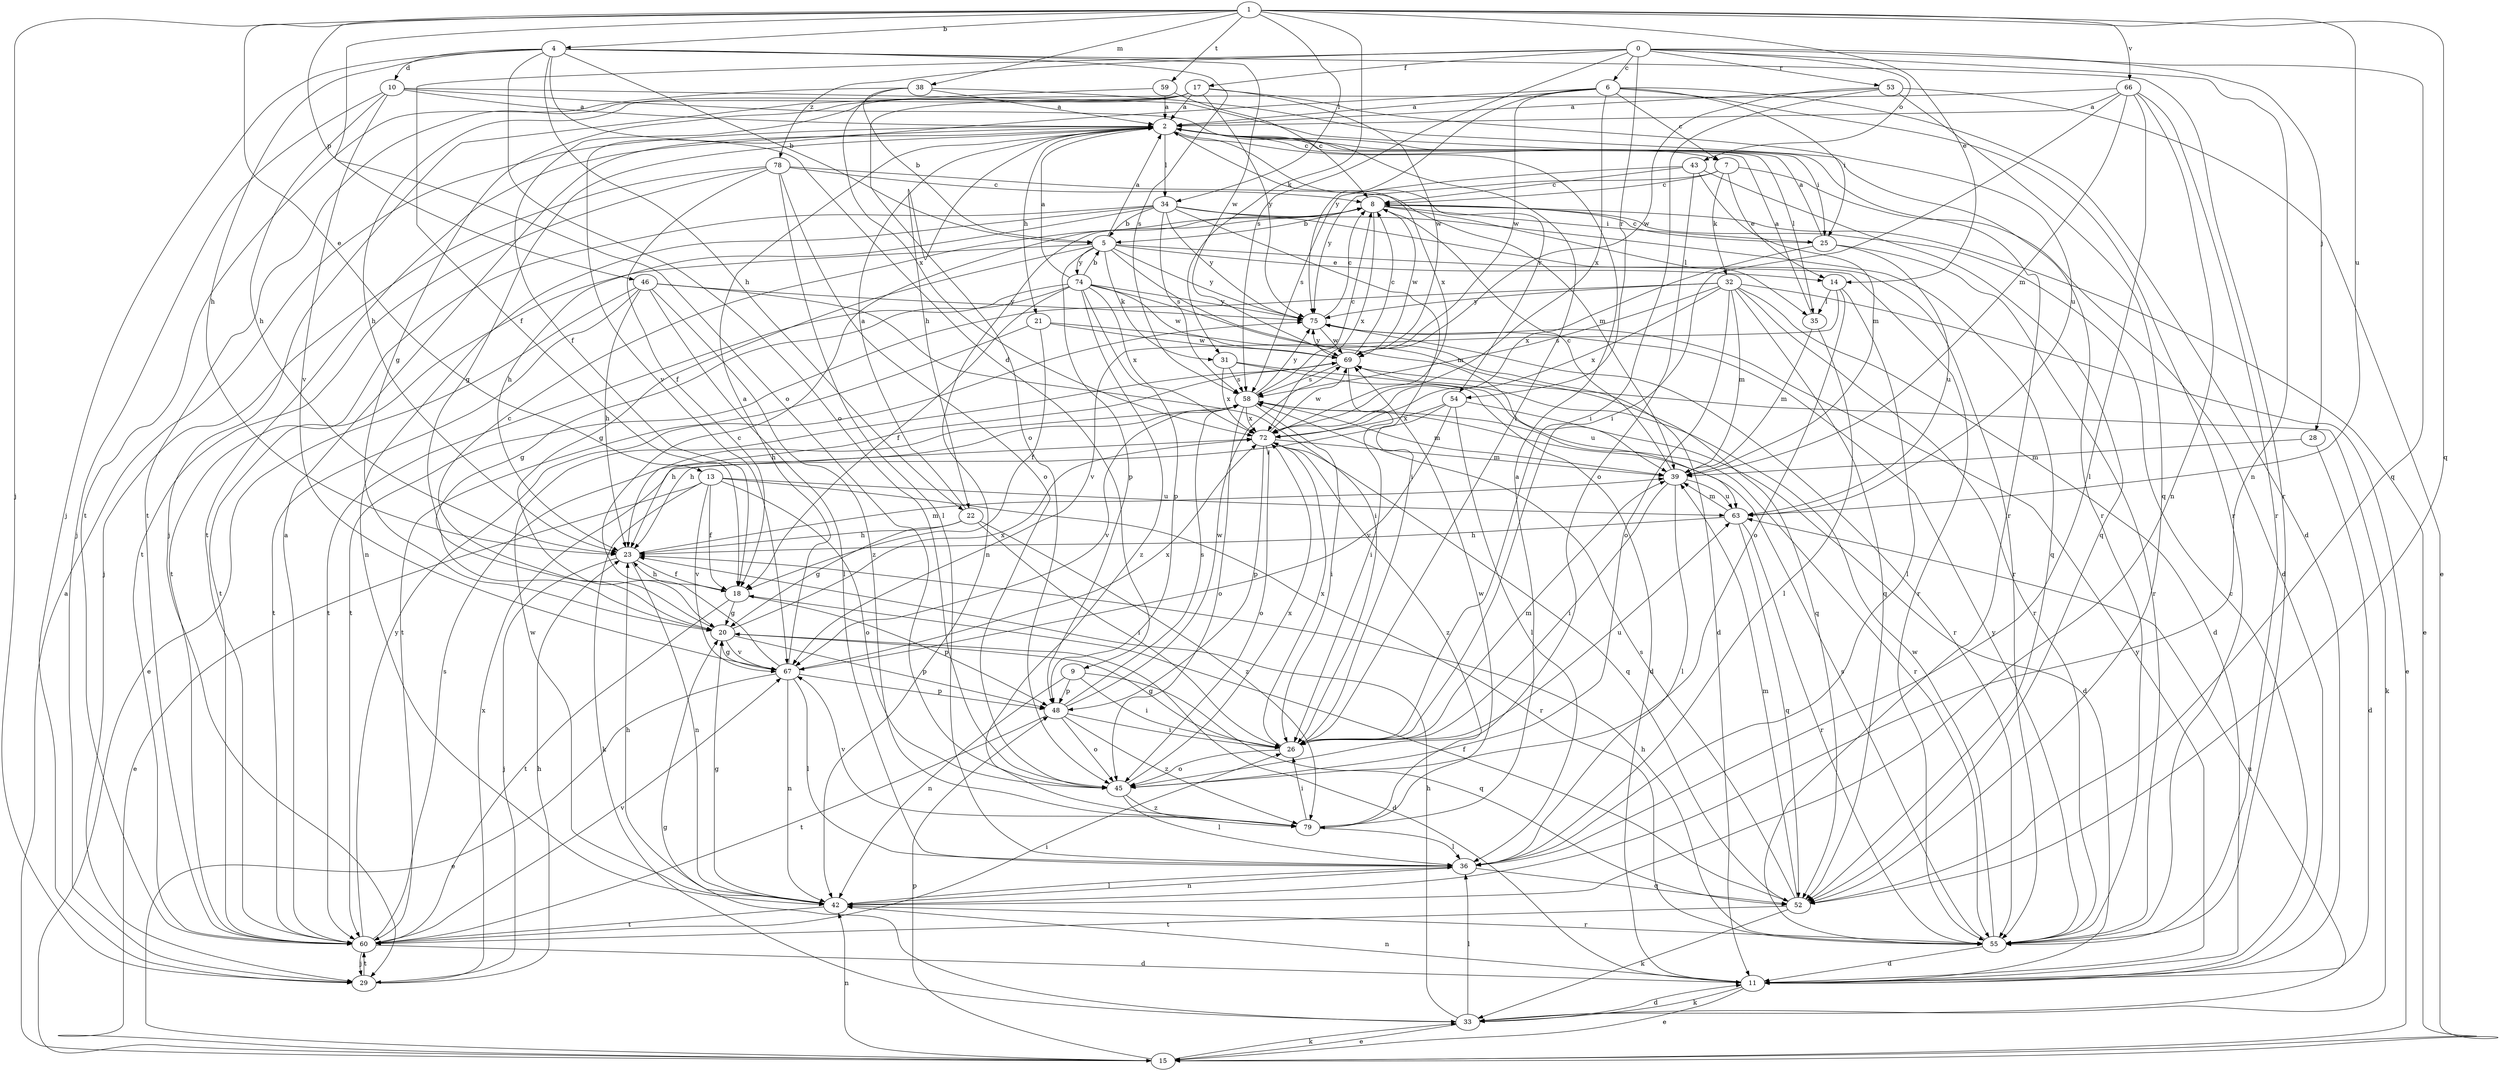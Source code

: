 strict digraph  {
0;
1;
2;
4;
5;
6;
7;
8;
9;
10;
11;
13;
14;
15;
17;
18;
20;
21;
22;
23;
25;
26;
28;
29;
31;
32;
33;
34;
35;
36;
38;
39;
42;
43;
45;
46;
48;
52;
53;
54;
55;
58;
59;
60;
63;
66;
67;
69;
72;
74;
75;
78;
79;
0 -> 6  [label=c];
0 -> 17  [label=f];
0 -> 18  [label=f];
0 -> 28  [label=j];
0 -> 42  [label=n];
0 -> 43  [label=o];
0 -> 52  [label=q];
0 -> 53  [label=r];
0 -> 54  [label=r];
0 -> 58  [label=s];
0 -> 78  [label=z];
1 -> 4  [label=b];
1 -> 13  [label=e];
1 -> 14  [label=e];
1 -> 29  [label=j];
1 -> 31  [label=k];
1 -> 34  [label=l];
1 -> 38  [label=m];
1 -> 45  [label=o];
1 -> 46  [label=p];
1 -> 52  [label=q];
1 -> 59  [label=t];
1 -> 63  [label=u];
1 -> 66  [label=v];
2 -> 7  [label=c];
2 -> 20  [label=g];
2 -> 21  [label=h];
2 -> 22  [label=h];
2 -> 25  [label=i];
2 -> 34  [label=l];
2 -> 35  [label=l];
2 -> 54  [label=r];
2 -> 60  [label=t];
2 -> 72  [label=x];
4 -> 5  [label=b];
4 -> 9  [label=d];
4 -> 10  [label=d];
4 -> 22  [label=h];
4 -> 23  [label=h];
4 -> 29  [label=j];
4 -> 45  [label=o];
4 -> 55  [label=r];
4 -> 58  [label=s];
4 -> 69  [label=w];
5 -> 2  [label=a];
5 -> 14  [label=e];
5 -> 20  [label=g];
5 -> 31  [label=k];
5 -> 39  [label=m];
5 -> 48  [label=p];
5 -> 55  [label=r];
5 -> 60  [label=t];
5 -> 74  [label=y];
5 -> 75  [label=y];
6 -> 2  [label=a];
6 -> 7  [label=c];
6 -> 11  [label=d];
6 -> 25  [label=i];
6 -> 55  [label=r];
6 -> 67  [label=v];
6 -> 69  [label=w];
6 -> 72  [label=x];
6 -> 75  [label=y];
7 -> 8  [label=c];
7 -> 11  [label=d];
7 -> 14  [label=e];
7 -> 32  [label=k];
7 -> 75  [label=y];
8 -> 5  [label=b];
8 -> 15  [label=e];
8 -> 25  [label=i];
8 -> 35  [label=l];
8 -> 42  [label=n];
8 -> 69  [label=w];
8 -> 72  [label=x];
9 -> 26  [label=i];
9 -> 42  [label=n];
9 -> 48  [label=p];
9 -> 52  [label=q];
10 -> 2  [label=a];
10 -> 23  [label=h];
10 -> 26  [label=i];
10 -> 29  [label=j];
10 -> 55  [label=r];
10 -> 67  [label=v];
11 -> 8  [label=c];
11 -> 15  [label=e];
11 -> 33  [label=k];
11 -> 42  [label=n];
11 -> 75  [label=y];
13 -> 15  [label=e];
13 -> 18  [label=f];
13 -> 33  [label=k];
13 -> 45  [label=o];
13 -> 55  [label=r];
13 -> 63  [label=u];
13 -> 67  [label=v];
14 -> 35  [label=l];
14 -> 36  [label=l];
14 -> 45  [label=o];
14 -> 67  [label=v];
15 -> 2  [label=a];
15 -> 33  [label=k];
15 -> 42  [label=n];
15 -> 48  [label=p];
17 -> 2  [label=a];
17 -> 18  [label=f];
17 -> 23  [label=h];
17 -> 45  [label=o];
17 -> 60  [label=t];
17 -> 63  [label=u];
17 -> 69  [label=w];
17 -> 75  [label=y];
18 -> 20  [label=g];
18 -> 23  [label=h];
18 -> 48  [label=p];
18 -> 60  [label=t];
20 -> 8  [label=c];
20 -> 11  [label=d];
20 -> 48  [label=p];
20 -> 67  [label=v];
20 -> 72  [label=x];
21 -> 18  [label=f];
21 -> 52  [label=q];
21 -> 60  [label=t];
21 -> 69  [label=w];
22 -> 2  [label=a];
22 -> 20  [label=g];
22 -> 23  [label=h];
22 -> 26  [label=i];
22 -> 79  [label=z];
23 -> 18  [label=f];
23 -> 29  [label=j];
23 -> 39  [label=m];
23 -> 42  [label=n];
25 -> 2  [label=a];
25 -> 8  [label=c];
25 -> 55  [label=r];
25 -> 63  [label=u];
25 -> 72  [label=x];
26 -> 20  [label=g];
26 -> 39  [label=m];
26 -> 45  [label=o];
26 -> 63  [label=u];
26 -> 72  [label=x];
28 -> 11  [label=d];
28 -> 39  [label=m];
29 -> 23  [label=h];
29 -> 60  [label=t];
29 -> 72  [label=x];
31 -> 11  [label=d];
31 -> 58  [label=s];
31 -> 63  [label=u];
31 -> 72  [label=x];
32 -> 11  [label=d];
32 -> 15  [label=e];
32 -> 39  [label=m];
32 -> 45  [label=o];
32 -> 52  [label=q];
32 -> 55  [label=r];
32 -> 58  [label=s];
32 -> 60  [label=t];
32 -> 72  [label=x];
32 -> 75  [label=y];
33 -> 11  [label=d];
33 -> 15  [label=e];
33 -> 20  [label=g];
33 -> 23  [label=h];
33 -> 36  [label=l];
33 -> 63  [label=u];
34 -> 5  [label=b];
34 -> 23  [label=h];
34 -> 26  [label=i];
34 -> 42  [label=n];
34 -> 52  [label=q];
34 -> 55  [label=r];
34 -> 58  [label=s];
34 -> 60  [label=t];
34 -> 75  [label=y];
35 -> 2  [label=a];
35 -> 36  [label=l];
35 -> 39  [label=m];
36 -> 42  [label=n];
36 -> 52  [label=q];
38 -> 2  [label=a];
38 -> 5  [label=b];
38 -> 55  [label=r];
38 -> 60  [label=t];
38 -> 72  [label=x];
39 -> 8  [label=c];
39 -> 26  [label=i];
39 -> 36  [label=l];
39 -> 63  [label=u];
42 -> 20  [label=g];
42 -> 23  [label=h];
42 -> 36  [label=l];
42 -> 55  [label=r];
42 -> 60  [label=t];
42 -> 69  [label=w];
43 -> 8  [label=c];
43 -> 39  [label=m];
43 -> 45  [label=o];
43 -> 52  [label=q];
43 -> 58  [label=s];
45 -> 36  [label=l];
45 -> 72  [label=x];
45 -> 79  [label=z];
46 -> 15  [label=e];
46 -> 23  [label=h];
46 -> 26  [label=i];
46 -> 36  [label=l];
46 -> 60  [label=t];
46 -> 75  [label=y];
46 -> 79  [label=z];
48 -> 26  [label=i];
48 -> 45  [label=o];
48 -> 58  [label=s];
48 -> 60  [label=t];
48 -> 69  [label=w];
48 -> 79  [label=z];
52 -> 18  [label=f];
52 -> 33  [label=k];
52 -> 39  [label=m];
52 -> 58  [label=s];
52 -> 60  [label=t];
53 -> 2  [label=a];
53 -> 15  [label=e];
53 -> 26  [label=i];
53 -> 52  [label=q];
53 -> 69  [label=w];
54 -> 11  [label=d];
54 -> 23  [label=h];
54 -> 36  [label=l];
54 -> 67  [label=v];
54 -> 72  [label=x];
55 -> 11  [label=d];
55 -> 23  [label=h];
55 -> 58  [label=s];
55 -> 69  [label=w];
55 -> 75  [label=y];
58 -> 8  [label=c];
58 -> 23  [label=h];
58 -> 26  [label=i];
58 -> 39  [label=m];
58 -> 45  [label=o];
58 -> 55  [label=r];
58 -> 67  [label=v];
58 -> 72  [label=x];
58 -> 75  [label=y];
59 -> 2  [label=a];
59 -> 8  [label=c];
59 -> 20  [label=g];
60 -> 2  [label=a];
60 -> 11  [label=d];
60 -> 26  [label=i];
60 -> 29  [label=j];
60 -> 58  [label=s];
60 -> 67  [label=v];
60 -> 75  [label=y];
63 -> 23  [label=h];
63 -> 39  [label=m];
63 -> 52  [label=q];
63 -> 55  [label=r];
66 -> 2  [label=a];
66 -> 26  [label=i];
66 -> 29  [label=j];
66 -> 36  [label=l];
66 -> 39  [label=m];
66 -> 42  [label=n];
66 -> 55  [label=r];
67 -> 2  [label=a];
67 -> 8  [label=c];
67 -> 15  [label=e];
67 -> 20  [label=g];
67 -> 36  [label=l];
67 -> 42  [label=n];
67 -> 48  [label=p];
67 -> 72  [label=x];
69 -> 8  [label=c];
69 -> 23  [label=h];
69 -> 26  [label=i];
69 -> 33  [label=k];
69 -> 58  [label=s];
69 -> 75  [label=y];
72 -> 39  [label=m];
72 -> 45  [label=o];
72 -> 48  [label=p];
72 -> 52  [label=q];
72 -> 69  [label=w];
72 -> 79  [label=z];
74 -> 2  [label=a];
74 -> 5  [label=b];
74 -> 11  [label=d];
74 -> 18  [label=f];
74 -> 20  [label=g];
74 -> 48  [label=p];
74 -> 60  [label=t];
74 -> 69  [label=w];
74 -> 72  [label=x];
74 -> 75  [label=y];
74 -> 79  [label=z];
75 -> 8  [label=c];
75 -> 55  [label=r];
75 -> 69  [label=w];
78 -> 8  [label=c];
78 -> 18  [label=f];
78 -> 29  [label=j];
78 -> 36  [label=l];
78 -> 39  [label=m];
78 -> 45  [label=o];
78 -> 60  [label=t];
79 -> 2  [label=a];
79 -> 26  [label=i];
79 -> 36  [label=l];
79 -> 67  [label=v];
79 -> 69  [label=w];
}
